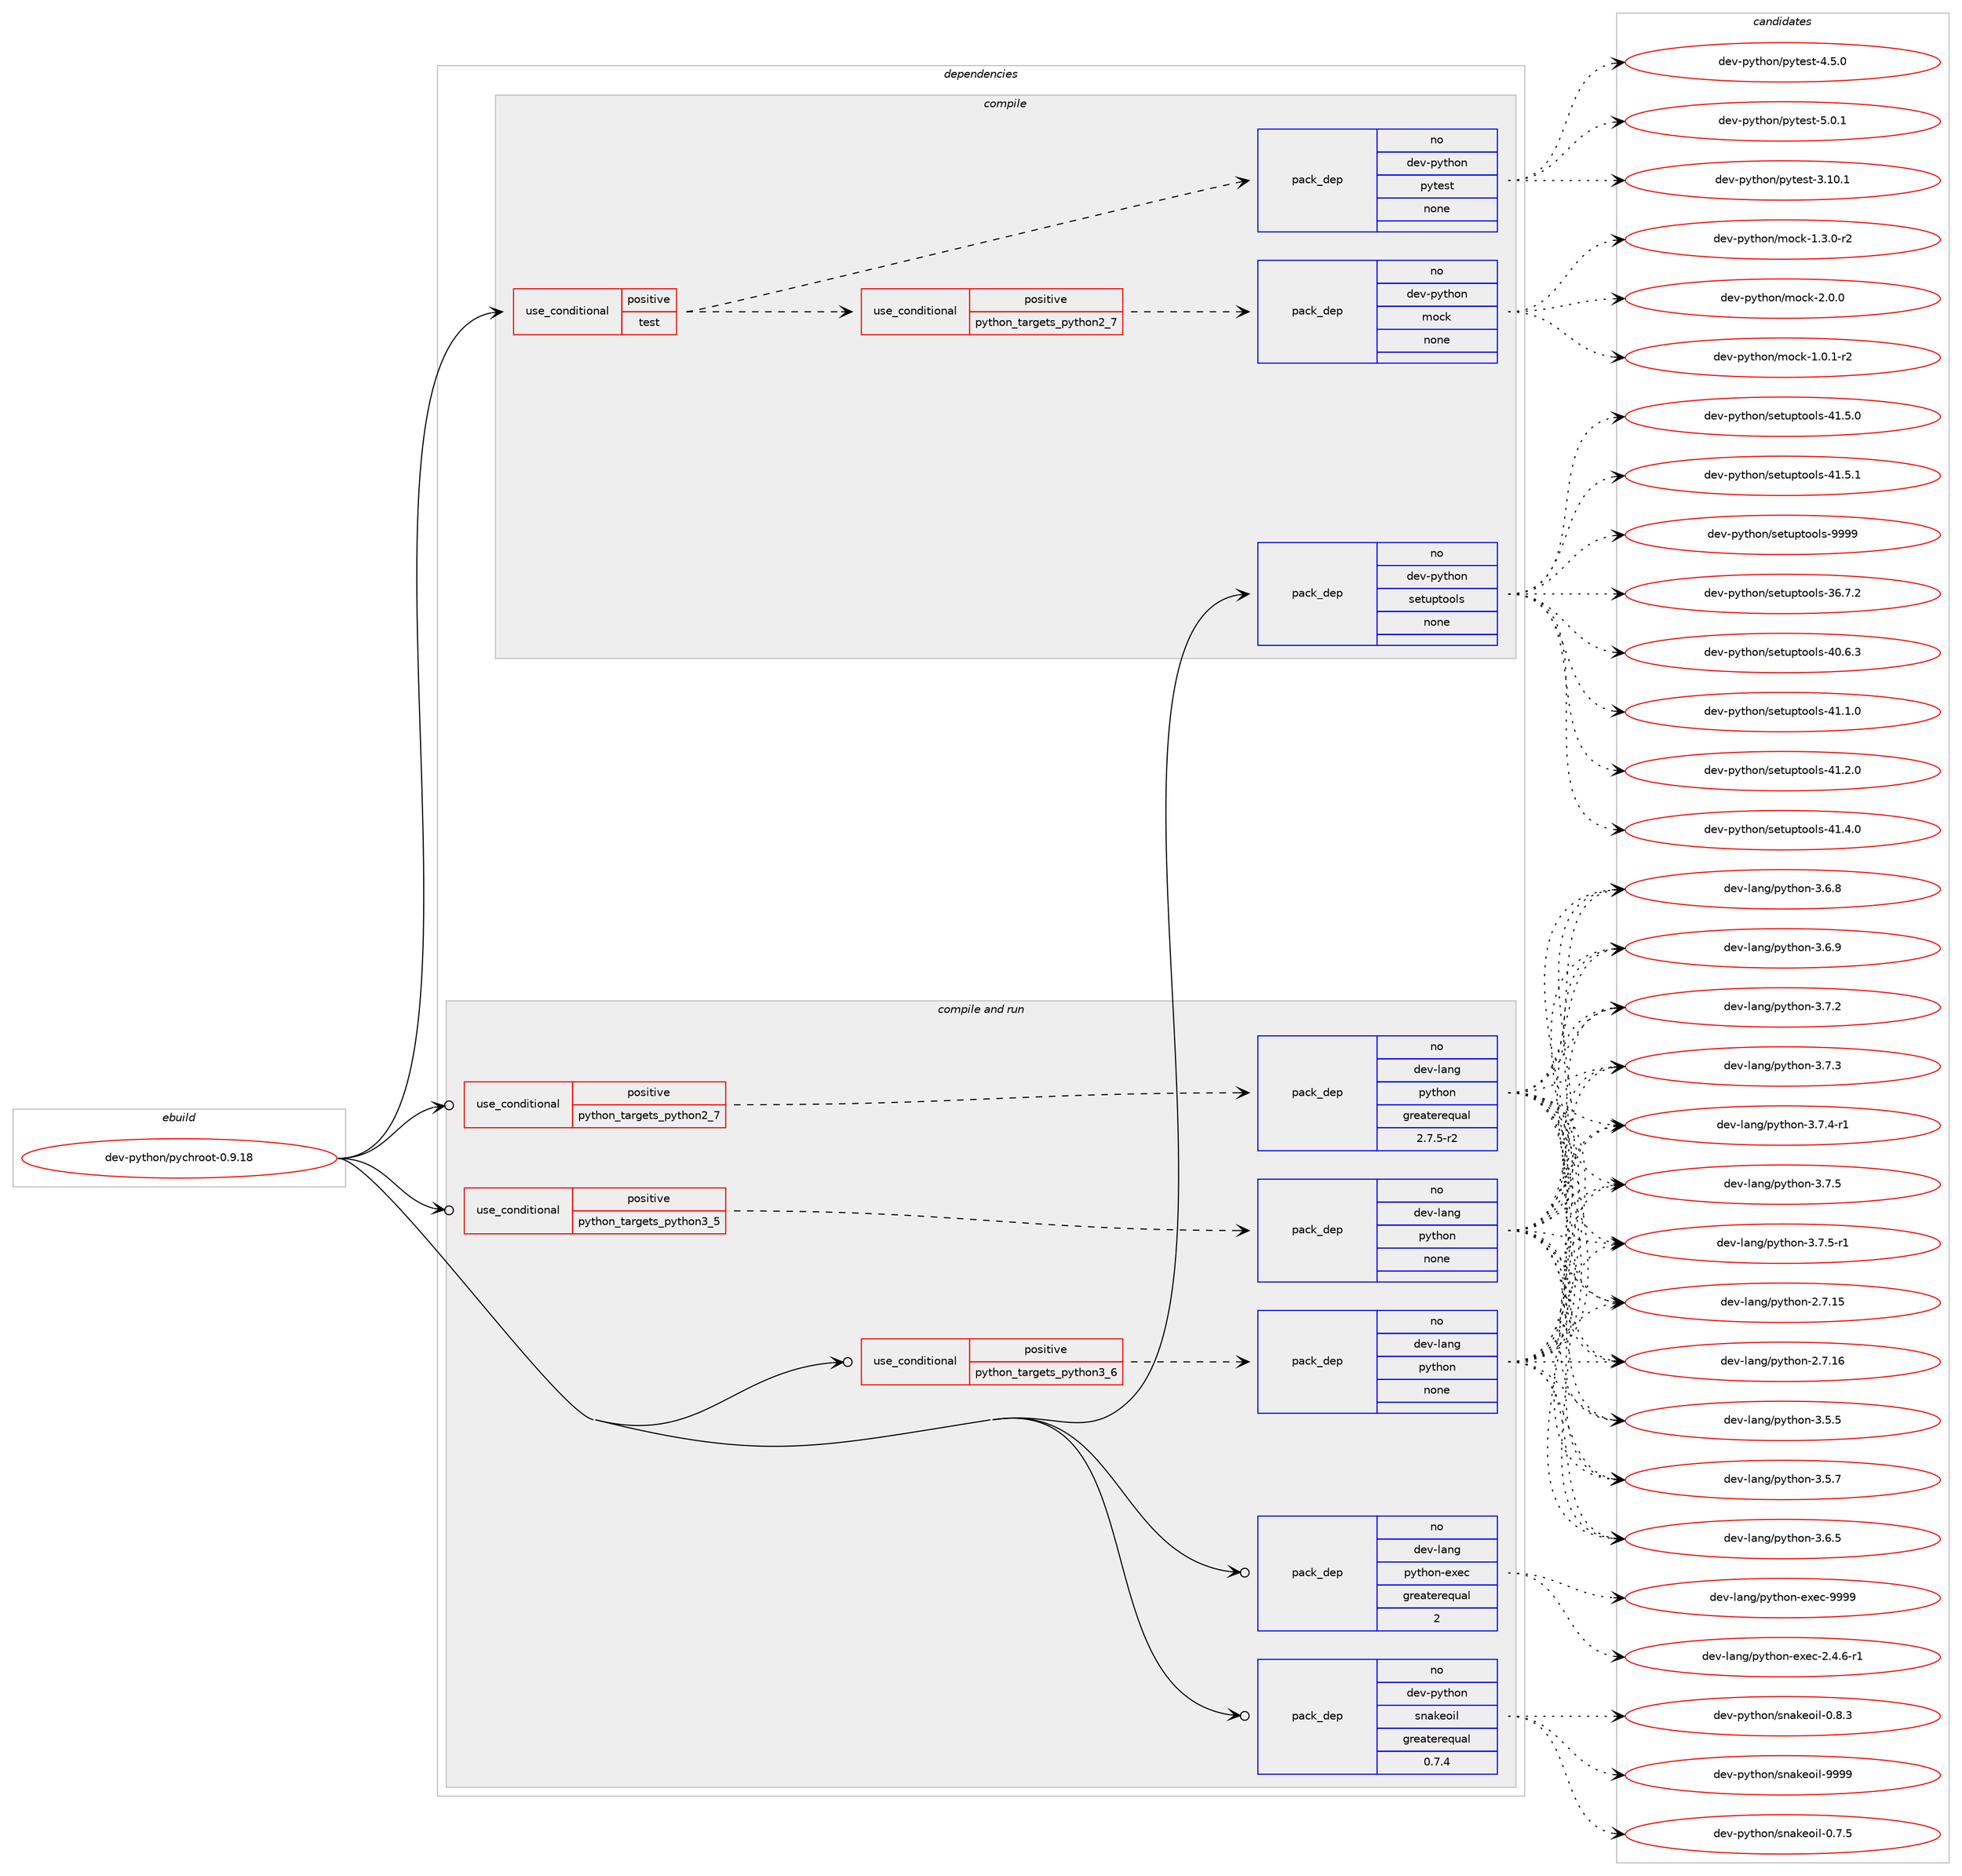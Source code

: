 digraph prolog {

# *************
# Graph options
# *************

newrank=true;
concentrate=true;
compound=true;
graph [rankdir=LR,fontname=Helvetica,fontsize=10,ranksep=1.5];#, ranksep=2.5, nodesep=0.2];
edge  [arrowhead=vee];
node  [fontname=Helvetica,fontsize=10];

# **********
# The ebuild
# **********

subgraph cluster_leftcol {
color=gray;
rank=same;
label=<<i>ebuild</i>>;
id [label="dev-python/pychroot-0.9.18", color=red, width=4, href="../dev-python/pychroot-0.9.18.svg"];
}

# ****************
# The dependencies
# ****************

subgraph cluster_midcol {
color=gray;
label=<<i>dependencies</i>>;
subgraph cluster_compile {
fillcolor="#eeeeee";
style=filled;
label=<<i>compile</i>>;
subgraph cond145453 {
dependency624643 [label=<<TABLE BORDER="0" CELLBORDER="1" CELLSPACING="0" CELLPADDING="4"><TR><TD ROWSPAN="3" CELLPADDING="10">use_conditional</TD></TR><TR><TD>positive</TD></TR><TR><TD>test</TD></TR></TABLE>>, shape=none, color=red];
subgraph cond145454 {
dependency624644 [label=<<TABLE BORDER="0" CELLBORDER="1" CELLSPACING="0" CELLPADDING="4"><TR><TD ROWSPAN="3" CELLPADDING="10">use_conditional</TD></TR><TR><TD>positive</TD></TR><TR><TD>python_targets_python2_7</TD></TR></TABLE>>, shape=none, color=red];
subgraph pack467346 {
dependency624645 [label=<<TABLE BORDER="0" CELLBORDER="1" CELLSPACING="0" CELLPADDING="4" WIDTH="220"><TR><TD ROWSPAN="6" CELLPADDING="30">pack_dep</TD></TR><TR><TD WIDTH="110">no</TD></TR><TR><TD>dev-python</TD></TR><TR><TD>mock</TD></TR><TR><TD>none</TD></TR><TR><TD></TD></TR></TABLE>>, shape=none, color=blue];
}
dependency624644:e -> dependency624645:w [weight=20,style="dashed",arrowhead="vee"];
}
dependency624643:e -> dependency624644:w [weight=20,style="dashed",arrowhead="vee"];
subgraph pack467347 {
dependency624646 [label=<<TABLE BORDER="0" CELLBORDER="1" CELLSPACING="0" CELLPADDING="4" WIDTH="220"><TR><TD ROWSPAN="6" CELLPADDING="30">pack_dep</TD></TR><TR><TD WIDTH="110">no</TD></TR><TR><TD>dev-python</TD></TR><TR><TD>pytest</TD></TR><TR><TD>none</TD></TR><TR><TD></TD></TR></TABLE>>, shape=none, color=blue];
}
dependency624643:e -> dependency624646:w [weight=20,style="dashed",arrowhead="vee"];
}
id:e -> dependency624643:w [weight=20,style="solid",arrowhead="vee"];
subgraph pack467348 {
dependency624647 [label=<<TABLE BORDER="0" CELLBORDER="1" CELLSPACING="0" CELLPADDING="4" WIDTH="220"><TR><TD ROWSPAN="6" CELLPADDING="30">pack_dep</TD></TR><TR><TD WIDTH="110">no</TD></TR><TR><TD>dev-python</TD></TR><TR><TD>setuptools</TD></TR><TR><TD>none</TD></TR><TR><TD></TD></TR></TABLE>>, shape=none, color=blue];
}
id:e -> dependency624647:w [weight=20,style="solid",arrowhead="vee"];
}
subgraph cluster_compileandrun {
fillcolor="#eeeeee";
style=filled;
label=<<i>compile and run</i>>;
subgraph cond145455 {
dependency624648 [label=<<TABLE BORDER="0" CELLBORDER="1" CELLSPACING="0" CELLPADDING="4"><TR><TD ROWSPAN="3" CELLPADDING="10">use_conditional</TD></TR><TR><TD>positive</TD></TR><TR><TD>python_targets_python2_7</TD></TR></TABLE>>, shape=none, color=red];
subgraph pack467349 {
dependency624649 [label=<<TABLE BORDER="0" CELLBORDER="1" CELLSPACING="0" CELLPADDING="4" WIDTH="220"><TR><TD ROWSPAN="6" CELLPADDING="30">pack_dep</TD></TR><TR><TD WIDTH="110">no</TD></TR><TR><TD>dev-lang</TD></TR><TR><TD>python</TD></TR><TR><TD>greaterequal</TD></TR><TR><TD>2.7.5-r2</TD></TR></TABLE>>, shape=none, color=blue];
}
dependency624648:e -> dependency624649:w [weight=20,style="dashed",arrowhead="vee"];
}
id:e -> dependency624648:w [weight=20,style="solid",arrowhead="odotvee"];
subgraph cond145456 {
dependency624650 [label=<<TABLE BORDER="0" CELLBORDER="1" CELLSPACING="0" CELLPADDING="4"><TR><TD ROWSPAN="3" CELLPADDING="10">use_conditional</TD></TR><TR><TD>positive</TD></TR><TR><TD>python_targets_python3_5</TD></TR></TABLE>>, shape=none, color=red];
subgraph pack467350 {
dependency624651 [label=<<TABLE BORDER="0" CELLBORDER="1" CELLSPACING="0" CELLPADDING="4" WIDTH="220"><TR><TD ROWSPAN="6" CELLPADDING="30">pack_dep</TD></TR><TR><TD WIDTH="110">no</TD></TR><TR><TD>dev-lang</TD></TR><TR><TD>python</TD></TR><TR><TD>none</TD></TR><TR><TD></TD></TR></TABLE>>, shape=none, color=blue];
}
dependency624650:e -> dependency624651:w [weight=20,style="dashed",arrowhead="vee"];
}
id:e -> dependency624650:w [weight=20,style="solid",arrowhead="odotvee"];
subgraph cond145457 {
dependency624652 [label=<<TABLE BORDER="0" CELLBORDER="1" CELLSPACING="0" CELLPADDING="4"><TR><TD ROWSPAN="3" CELLPADDING="10">use_conditional</TD></TR><TR><TD>positive</TD></TR><TR><TD>python_targets_python3_6</TD></TR></TABLE>>, shape=none, color=red];
subgraph pack467351 {
dependency624653 [label=<<TABLE BORDER="0" CELLBORDER="1" CELLSPACING="0" CELLPADDING="4" WIDTH="220"><TR><TD ROWSPAN="6" CELLPADDING="30">pack_dep</TD></TR><TR><TD WIDTH="110">no</TD></TR><TR><TD>dev-lang</TD></TR><TR><TD>python</TD></TR><TR><TD>none</TD></TR><TR><TD></TD></TR></TABLE>>, shape=none, color=blue];
}
dependency624652:e -> dependency624653:w [weight=20,style="dashed",arrowhead="vee"];
}
id:e -> dependency624652:w [weight=20,style="solid",arrowhead="odotvee"];
subgraph pack467352 {
dependency624654 [label=<<TABLE BORDER="0" CELLBORDER="1" CELLSPACING="0" CELLPADDING="4" WIDTH="220"><TR><TD ROWSPAN="6" CELLPADDING="30">pack_dep</TD></TR><TR><TD WIDTH="110">no</TD></TR><TR><TD>dev-lang</TD></TR><TR><TD>python-exec</TD></TR><TR><TD>greaterequal</TD></TR><TR><TD>2</TD></TR></TABLE>>, shape=none, color=blue];
}
id:e -> dependency624654:w [weight=20,style="solid",arrowhead="odotvee"];
subgraph pack467353 {
dependency624655 [label=<<TABLE BORDER="0" CELLBORDER="1" CELLSPACING="0" CELLPADDING="4" WIDTH="220"><TR><TD ROWSPAN="6" CELLPADDING="30">pack_dep</TD></TR><TR><TD WIDTH="110">no</TD></TR><TR><TD>dev-python</TD></TR><TR><TD>snakeoil</TD></TR><TR><TD>greaterequal</TD></TR><TR><TD>0.7.4</TD></TR></TABLE>>, shape=none, color=blue];
}
id:e -> dependency624655:w [weight=20,style="solid",arrowhead="odotvee"];
}
subgraph cluster_run {
fillcolor="#eeeeee";
style=filled;
label=<<i>run</i>>;
}
}

# **************
# The candidates
# **************

subgraph cluster_choices {
rank=same;
color=gray;
label=<<i>candidates</i>>;

subgraph choice467346 {
color=black;
nodesep=1;
choice1001011184511212111610411111047109111991074549464846494511450 [label="dev-python/mock-1.0.1-r2", color=red, width=4,href="../dev-python/mock-1.0.1-r2.svg"];
choice1001011184511212111610411111047109111991074549465146484511450 [label="dev-python/mock-1.3.0-r2", color=red, width=4,href="../dev-python/mock-1.3.0-r2.svg"];
choice100101118451121211161041111104710911199107455046484648 [label="dev-python/mock-2.0.0", color=red, width=4,href="../dev-python/mock-2.0.0.svg"];
dependency624645:e -> choice1001011184511212111610411111047109111991074549464846494511450:w [style=dotted,weight="100"];
dependency624645:e -> choice1001011184511212111610411111047109111991074549465146484511450:w [style=dotted,weight="100"];
dependency624645:e -> choice100101118451121211161041111104710911199107455046484648:w [style=dotted,weight="100"];
}
subgraph choice467347 {
color=black;
nodesep=1;
choice100101118451121211161041111104711212111610111511645514649484649 [label="dev-python/pytest-3.10.1", color=red, width=4,href="../dev-python/pytest-3.10.1.svg"];
choice1001011184511212111610411111047112121116101115116455246534648 [label="dev-python/pytest-4.5.0", color=red, width=4,href="../dev-python/pytest-4.5.0.svg"];
choice1001011184511212111610411111047112121116101115116455346484649 [label="dev-python/pytest-5.0.1", color=red, width=4,href="../dev-python/pytest-5.0.1.svg"];
dependency624646:e -> choice100101118451121211161041111104711212111610111511645514649484649:w [style=dotted,weight="100"];
dependency624646:e -> choice1001011184511212111610411111047112121116101115116455246534648:w [style=dotted,weight="100"];
dependency624646:e -> choice1001011184511212111610411111047112121116101115116455346484649:w [style=dotted,weight="100"];
}
subgraph choice467348 {
color=black;
nodesep=1;
choice100101118451121211161041111104711510111611711211611111110811545515446554650 [label="dev-python/setuptools-36.7.2", color=red, width=4,href="../dev-python/setuptools-36.7.2.svg"];
choice100101118451121211161041111104711510111611711211611111110811545524846544651 [label="dev-python/setuptools-40.6.3", color=red, width=4,href="../dev-python/setuptools-40.6.3.svg"];
choice100101118451121211161041111104711510111611711211611111110811545524946494648 [label="dev-python/setuptools-41.1.0", color=red, width=4,href="../dev-python/setuptools-41.1.0.svg"];
choice100101118451121211161041111104711510111611711211611111110811545524946504648 [label="dev-python/setuptools-41.2.0", color=red, width=4,href="../dev-python/setuptools-41.2.0.svg"];
choice100101118451121211161041111104711510111611711211611111110811545524946524648 [label="dev-python/setuptools-41.4.0", color=red, width=4,href="../dev-python/setuptools-41.4.0.svg"];
choice100101118451121211161041111104711510111611711211611111110811545524946534648 [label="dev-python/setuptools-41.5.0", color=red, width=4,href="../dev-python/setuptools-41.5.0.svg"];
choice100101118451121211161041111104711510111611711211611111110811545524946534649 [label="dev-python/setuptools-41.5.1", color=red, width=4,href="../dev-python/setuptools-41.5.1.svg"];
choice10010111845112121116104111110471151011161171121161111111081154557575757 [label="dev-python/setuptools-9999", color=red, width=4,href="../dev-python/setuptools-9999.svg"];
dependency624647:e -> choice100101118451121211161041111104711510111611711211611111110811545515446554650:w [style=dotted,weight="100"];
dependency624647:e -> choice100101118451121211161041111104711510111611711211611111110811545524846544651:w [style=dotted,weight="100"];
dependency624647:e -> choice100101118451121211161041111104711510111611711211611111110811545524946494648:w [style=dotted,weight="100"];
dependency624647:e -> choice100101118451121211161041111104711510111611711211611111110811545524946504648:w [style=dotted,weight="100"];
dependency624647:e -> choice100101118451121211161041111104711510111611711211611111110811545524946524648:w [style=dotted,weight="100"];
dependency624647:e -> choice100101118451121211161041111104711510111611711211611111110811545524946534648:w [style=dotted,weight="100"];
dependency624647:e -> choice100101118451121211161041111104711510111611711211611111110811545524946534649:w [style=dotted,weight="100"];
dependency624647:e -> choice10010111845112121116104111110471151011161171121161111111081154557575757:w [style=dotted,weight="100"];
}
subgraph choice467349 {
color=black;
nodesep=1;
choice10010111845108971101034711212111610411111045504655464953 [label="dev-lang/python-2.7.15", color=red, width=4,href="../dev-lang/python-2.7.15.svg"];
choice10010111845108971101034711212111610411111045504655464954 [label="dev-lang/python-2.7.16", color=red, width=4,href="../dev-lang/python-2.7.16.svg"];
choice100101118451089711010347112121116104111110455146534653 [label="dev-lang/python-3.5.5", color=red, width=4,href="../dev-lang/python-3.5.5.svg"];
choice100101118451089711010347112121116104111110455146534655 [label="dev-lang/python-3.5.7", color=red, width=4,href="../dev-lang/python-3.5.7.svg"];
choice100101118451089711010347112121116104111110455146544653 [label="dev-lang/python-3.6.5", color=red, width=4,href="../dev-lang/python-3.6.5.svg"];
choice100101118451089711010347112121116104111110455146544656 [label="dev-lang/python-3.6.8", color=red, width=4,href="../dev-lang/python-3.6.8.svg"];
choice100101118451089711010347112121116104111110455146544657 [label="dev-lang/python-3.6.9", color=red, width=4,href="../dev-lang/python-3.6.9.svg"];
choice100101118451089711010347112121116104111110455146554650 [label="dev-lang/python-3.7.2", color=red, width=4,href="../dev-lang/python-3.7.2.svg"];
choice100101118451089711010347112121116104111110455146554651 [label="dev-lang/python-3.7.3", color=red, width=4,href="../dev-lang/python-3.7.3.svg"];
choice1001011184510897110103471121211161041111104551465546524511449 [label="dev-lang/python-3.7.4-r1", color=red, width=4,href="../dev-lang/python-3.7.4-r1.svg"];
choice100101118451089711010347112121116104111110455146554653 [label="dev-lang/python-3.7.5", color=red, width=4,href="../dev-lang/python-3.7.5.svg"];
choice1001011184510897110103471121211161041111104551465546534511449 [label="dev-lang/python-3.7.5-r1", color=red, width=4,href="../dev-lang/python-3.7.5-r1.svg"];
dependency624649:e -> choice10010111845108971101034711212111610411111045504655464953:w [style=dotted,weight="100"];
dependency624649:e -> choice10010111845108971101034711212111610411111045504655464954:w [style=dotted,weight="100"];
dependency624649:e -> choice100101118451089711010347112121116104111110455146534653:w [style=dotted,weight="100"];
dependency624649:e -> choice100101118451089711010347112121116104111110455146534655:w [style=dotted,weight="100"];
dependency624649:e -> choice100101118451089711010347112121116104111110455146544653:w [style=dotted,weight="100"];
dependency624649:e -> choice100101118451089711010347112121116104111110455146544656:w [style=dotted,weight="100"];
dependency624649:e -> choice100101118451089711010347112121116104111110455146544657:w [style=dotted,weight="100"];
dependency624649:e -> choice100101118451089711010347112121116104111110455146554650:w [style=dotted,weight="100"];
dependency624649:e -> choice100101118451089711010347112121116104111110455146554651:w [style=dotted,weight="100"];
dependency624649:e -> choice1001011184510897110103471121211161041111104551465546524511449:w [style=dotted,weight="100"];
dependency624649:e -> choice100101118451089711010347112121116104111110455146554653:w [style=dotted,weight="100"];
dependency624649:e -> choice1001011184510897110103471121211161041111104551465546534511449:w [style=dotted,weight="100"];
}
subgraph choice467350 {
color=black;
nodesep=1;
choice10010111845108971101034711212111610411111045504655464953 [label="dev-lang/python-2.7.15", color=red, width=4,href="../dev-lang/python-2.7.15.svg"];
choice10010111845108971101034711212111610411111045504655464954 [label="dev-lang/python-2.7.16", color=red, width=4,href="../dev-lang/python-2.7.16.svg"];
choice100101118451089711010347112121116104111110455146534653 [label="dev-lang/python-3.5.5", color=red, width=4,href="../dev-lang/python-3.5.5.svg"];
choice100101118451089711010347112121116104111110455146534655 [label="dev-lang/python-3.5.7", color=red, width=4,href="../dev-lang/python-3.5.7.svg"];
choice100101118451089711010347112121116104111110455146544653 [label="dev-lang/python-3.6.5", color=red, width=4,href="../dev-lang/python-3.6.5.svg"];
choice100101118451089711010347112121116104111110455146544656 [label="dev-lang/python-3.6.8", color=red, width=4,href="../dev-lang/python-3.6.8.svg"];
choice100101118451089711010347112121116104111110455146544657 [label="dev-lang/python-3.6.9", color=red, width=4,href="../dev-lang/python-3.6.9.svg"];
choice100101118451089711010347112121116104111110455146554650 [label="dev-lang/python-3.7.2", color=red, width=4,href="../dev-lang/python-3.7.2.svg"];
choice100101118451089711010347112121116104111110455146554651 [label="dev-lang/python-3.7.3", color=red, width=4,href="../dev-lang/python-3.7.3.svg"];
choice1001011184510897110103471121211161041111104551465546524511449 [label="dev-lang/python-3.7.4-r1", color=red, width=4,href="../dev-lang/python-3.7.4-r1.svg"];
choice100101118451089711010347112121116104111110455146554653 [label="dev-lang/python-3.7.5", color=red, width=4,href="../dev-lang/python-3.7.5.svg"];
choice1001011184510897110103471121211161041111104551465546534511449 [label="dev-lang/python-3.7.5-r1", color=red, width=4,href="../dev-lang/python-3.7.5-r1.svg"];
dependency624651:e -> choice10010111845108971101034711212111610411111045504655464953:w [style=dotted,weight="100"];
dependency624651:e -> choice10010111845108971101034711212111610411111045504655464954:w [style=dotted,weight="100"];
dependency624651:e -> choice100101118451089711010347112121116104111110455146534653:w [style=dotted,weight="100"];
dependency624651:e -> choice100101118451089711010347112121116104111110455146534655:w [style=dotted,weight="100"];
dependency624651:e -> choice100101118451089711010347112121116104111110455146544653:w [style=dotted,weight="100"];
dependency624651:e -> choice100101118451089711010347112121116104111110455146544656:w [style=dotted,weight="100"];
dependency624651:e -> choice100101118451089711010347112121116104111110455146544657:w [style=dotted,weight="100"];
dependency624651:e -> choice100101118451089711010347112121116104111110455146554650:w [style=dotted,weight="100"];
dependency624651:e -> choice100101118451089711010347112121116104111110455146554651:w [style=dotted,weight="100"];
dependency624651:e -> choice1001011184510897110103471121211161041111104551465546524511449:w [style=dotted,weight="100"];
dependency624651:e -> choice100101118451089711010347112121116104111110455146554653:w [style=dotted,weight="100"];
dependency624651:e -> choice1001011184510897110103471121211161041111104551465546534511449:w [style=dotted,weight="100"];
}
subgraph choice467351 {
color=black;
nodesep=1;
choice10010111845108971101034711212111610411111045504655464953 [label="dev-lang/python-2.7.15", color=red, width=4,href="../dev-lang/python-2.7.15.svg"];
choice10010111845108971101034711212111610411111045504655464954 [label="dev-lang/python-2.7.16", color=red, width=4,href="../dev-lang/python-2.7.16.svg"];
choice100101118451089711010347112121116104111110455146534653 [label="dev-lang/python-3.5.5", color=red, width=4,href="../dev-lang/python-3.5.5.svg"];
choice100101118451089711010347112121116104111110455146534655 [label="dev-lang/python-3.5.7", color=red, width=4,href="../dev-lang/python-3.5.7.svg"];
choice100101118451089711010347112121116104111110455146544653 [label="dev-lang/python-3.6.5", color=red, width=4,href="../dev-lang/python-3.6.5.svg"];
choice100101118451089711010347112121116104111110455146544656 [label="dev-lang/python-3.6.8", color=red, width=4,href="../dev-lang/python-3.6.8.svg"];
choice100101118451089711010347112121116104111110455146544657 [label="dev-lang/python-3.6.9", color=red, width=4,href="../dev-lang/python-3.6.9.svg"];
choice100101118451089711010347112121116104111110455146554650 [label="dev-lang/python-3.7.2", color=red, width=4,href="../dev-lang/python-3.7.2.svg"];
choice100101118451089711010347112121116104111110455146554651 [label="dev-lang/python-3.7.3", color=red, width=4,href="../dev-lang/python-3.7.3.svg"];
choice1001011184510897110103471121211161041111104551465546524511449 [label="dev-lang/python-3.7.4-r1", color=red, width=4,href="../dev-lang/python-3.7.4-r1.svg"];
choice100101118451089711010347112121116104111110455146554653 [label="dev-lang/python-3.7.5", color=red, width=4,href="../dev-lang/python-3.7.5.svg"];
choice1001011184510897110103471121211161041111104551465546534511449 [label="dev-lang/python-3.7.5-r1", color=red, width=4,href="../dev-lang/python-3.7.5-r1.svg"];
dependency624653:e -> choice10010111845108971101034711212111610411111045504655464953:w [style=dotted,weight="100"];
dependency624653:e -> choice10010111845108971101034711212111610411111045504655464954:w [style=dotted,weight="100"];
dependency624653:e -> choice100101118451089711010347112121116104111110455146534653:w [style=dotted,weight="100"];
dependency624653:e -> choice100101118451089711010347112121116104111110455146534655:w [style=dotted,weight="100"];
dependency624653:e -> choice100101118451089711010347112121116104111110455146544653:w [style=dotted,weight="100"];
dependency624653:e -> choice100101118451089711010347112121116104111110455146544656:w [style=dotted,weight="100"];
dependency624653:e -> choice100101118451089711010347112121116104111110455146544657:w [style=dotted,weight="100"];
dependency624653:e -> choice100101118451089711010347112121116104111110455146554650:w [style=dotted,weight="100"];
dependency624653:e -> choice100101118451089711010347112121116104111110455146554651:w [style=dotted,weight="100"];
dependency624653:e -> choice1001011184510897110103471121211161041111104551465546524511449:w [style=dotted,weight="100"];
dependency624653:e -> choice100101118451089711010347112121116104111110455146554653:w [style=dotted,weight="100"];
dependency624653:e -> choice1001011184510897110103471121211161041111104551465546534511449:w [style=dotted,weight="100"];
}
subgraph choice467352 {
color=black;
nodesep=1;
choice10010111845108971101034711212111610411111045101120101994550465246544511449 [label="dev-lang/python-exec-2.4.6-r1", color=red, width=4,href="../dev-lang/python-exec-2.4.6-r1.svg"];
choice10010111845108971101034711212111610411111045101120101994557575757 [label="dev-lang/python-exec-9999", color=red, width=4,href="../dev-lang/python-exec-9999.svg"];
dependency624654:e -> choice10010111845108971101034711212111610411111045101120101994550465246544511449:w [style=dotted,weight="100"];
dependency624654:e -> choice10010111845108971101034711212111610411111045101120101994557575757:w [style=dotted,weight="100"];
}
subgraph choice467353 {
color=black;
nodesep=1;
choice100101118451121211161041111104711511097107101111105108454846554653 [label="dev-python/snakeoil-0.7.5", color=red, width=4,href="../dev-python/snakeoil-0.7.5.svg"];
choice100101118451121211161041111104711511097107101111105108454846564651 [label="dev-python/snakeoil-0.8.3", color=red, width=4,href="../dev-python/snakeoil-0.8.3.svg"];
choice1001011184511212111610411111047115110971071011111051084557575757 [label="dev-python/snakeoil-9999", color=red, width=4,href="../dev-python/snakeoil-9999.svg"];
dependency624655:e -> choice100101118451121211161041111104711511097107101111105108454846554653:w [style=dotted,weight="100"];
dependency624655:e -> choice100101118451121211161041111104711511097107101111105108454846564651:w [style=dotted,weight="100"];
dependency624655:e -> choice1001011184511212111610411111047115110971071011111051084557575757:w [style=dotted,weight="100"];
}
}

}
